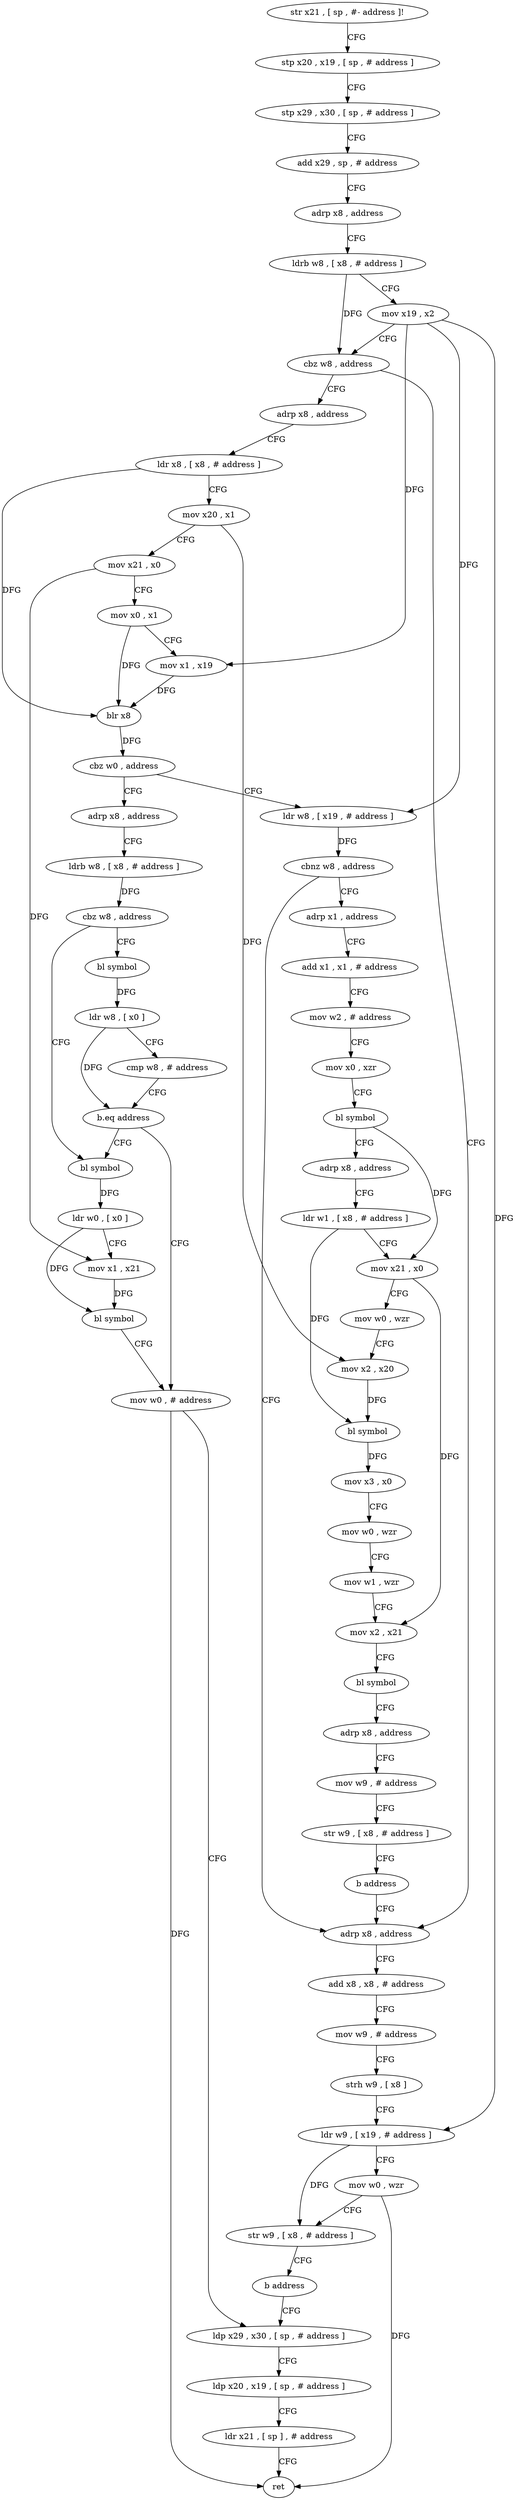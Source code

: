 digraph "func" {
"4229248" [label = "str x21 , [ sp , #- address ]!" ]
"4229252" [label = "stp x20 , x19 , [ sp , # address ]" ]
"4229256" [label = "stp x29 , x30 , [ sp , # address ]" ]
"4229260" [label = "add x29 , sp , # address" ]
"4229264" [label = "adrp x8 , address" ]
"4229268" [label = "ldrb w8 , [ x8 , # address ]" ]
"4229272" [label = "mov x19 , x2" ]
"4229276" [label = "cbz w8 , address" ]
"4229312" [label = "adrp x8 , address" ]
"4229280" [label = "adrp x8 , address" ]
"4229316" [label = "ldr x8 , [ x8 , # address ]" ]
"4229320" [label = "mov x20 , x1" ]
"4229324" [label = "mov x21 , x0" ]
"4229328" [label = "mov x0 , x1" ]
"4229332" [label = "mov x1 , x19" ]
"4229336" [label = "blr x8" ]
"4229340" [label = "cbz w0 , address" ]
"4229408" [label = "ldr w8 , [ x19 , # address ]" ]
"4229344" [label = "adrp x8 , address" ]
"4229284" [label = "add x8 , x8 , # address" ]
"4229288" [label = "mov w9 , # address" ]
"4229292" [label = "strh w9 , [ x8 ]" ]
"4229296" [label = "ldr w9 , [ x19 , # address ]" ]
"4229300" [label = "mov w0 , wzr" ]
"4229304" [label = "str w9 , [ x8 , # address ]" ]
"4229308" [label = "b address" ]
"4229392" [label = "ldp x29 , x30 , [ sp , # address ]" ]
"4229412" [label = "cbnz w8 , address" ]
"4229416" [label = "adrp x1 , address" ]
"4229348" [label = "ldrb w8 , [ x8 , # address ]" ]
"4229352" [label = "cbz w8 , address" ]
"4229372" [label = "bl symbol" ]
"4229356" [label = "bl symbol" ]
"4229396" [label = "ldp x20 , x19 , [ sp , # address ]" ]
"4229400" [label = "ldr x21 , [ sp ] , # address" ]
"4229404" [label = "ret" ]
"4229420" [label = "add x1 , x1 , # address" ]
"4229424" [label = "mov w2 , # address" ]
"4229428" [label = "mov x0 , xzr" ]
"4229432" [label = "bl symbol" ]
"4229436" [label = "adrp x8 , address" ]
"4229440" [label = "ldr w1 , [ x8 , # address ]" ]
"4229444" [label = "mov x21 , x0" ]
"4229448" [label = "mov w0 , wzr" ]
"4229452" [label = "mov x2 , x20" ]
"4229456" [label = "bl symbol" ]
"4229460" [label = "mov x3 , x0" ]
"4229464" [label = "mov w0 , wzr" ]
"4229468" [label = "mov w1 , wzr" ]
"4229472" [label = "mov x2 , x21" ]
"4229476" [label = "bl symbol" ]
"4229480" [label = "adrp x8 , address" ]
"4229484" [label = "mov w9 , # address" ]
"4229488" [label = "str w9 , [ x8 , # address ]" ]
"4229492" [label = "b address" ]
"4229376" [label = "ldr w0 , [ x0 ]" ]
"4229380" [label = "mov x1 , x21" ]
"4229384" [label = "bl symbol" ]
"4229388" [label = "mov w0 , # address" ]
"4229360" [label = "ldr w8 , [ x0 ]" ]
"4229364" [label = "cmp w8 , # address" ]
"4229368" [label = "b.eq address" ]
"4229248" -> "4229252" [ label = "CFG" ]
"4229252" -> "4229256" [ label = "CFG" ]
"4229256" -> "4229260" [ label = "CFG" ]
"4229260" -> "4229264" [ label = "CFG" ]
"4229264" -> "4229268" [ label = "CFG" ]
"4229268" -> "4229272" [ label = "CFG" ]
"4229268" -> "4229276" [ label = "DFG" ]
"4229272" -> "4229276" [ label = "CFG" ]
"4229272" -> "4229332" [ label = "DFG" ]
"4229272" -> "4229296" [ label = "DFG" ]
"4229272" -> "4229408" [ label = "DFG" ]
"4229276" -> "4229312" [ label = "CFG" ]
"4229276" -> "4229280" [ label = "CFG" ]
"4229312" -> "4229316" [ label = "CFG" ]
"4229280" -> "4229284" [ label = "CFG" ]
"4229316" -> "4229320" [ label = "CFG" ]
"4229316" -> "4229336" [ label = "DFG" ]
"4229320" -> "4229324" [ label = "CFG" ]
"4229320" -> "4229452" [ label = "DFG" ]
"4229324" -> "4229328" [ label = "CFG" ]
"4229324" -> "4229380" [ label = "DFG" ]
"4229328" -> "4229332" [ label = "CFG" ]
"4229328" -> "4229336" [ label = "DFG" ]
"4229332" -> "4229336" [ label = "DFG" ]
"4229336" -> "4229340" [ label = "DFG" ]
"4229340" -> "4229408" [ label = "CFG" ]
"4229340" -> "4229344" [ label = "CFG" ]
"4229408" -> "4229412" [ label = "DFG" ]
"4229344" -> "4229348" [ label = "CFG" ]
"4229284" -> "4229288" [ label = "CFG" ]
"4229288" -> "4229292" [ label = "CFG" ]
"4229292" -> "4229296" [ label = "CFG" ]
"4229296" -> "4229300" [ label = "CFG" ]
"4229296" -> "4229304" [ label = "DFG" ]
"4229300" -> "4229304" [ label = "CFG" ]
"4229300" -> "4229404" [ label = "DFG" ]
"4229304" -> "4229308" [ label = "CFG" ]
"4229308" -> "4229392" [ label = "CFG" ]
"4229392" -> "4229396" [ label = "CFG" ]
"4229412" -> "4229280" [ label = "CFG" ]
"4229412" -> "4229416" [ label = "CFG" ]
"4229416" -> "4229420" [ label = "CFG" ]
"4229348" -> "4229352" [ label = "DFG" ]
"4229352" -> "4229372" [ label = "CFG" ]
"4229352" -> "4229356" [ label = "CFG" ]
"4229372" -> "4229376" [ label = "DFG" ]
"4229356" -> "4229360" [ label = "DFG" ]
"4229396" -> "4229400" [ label = "CFG" ]
"4229400" -> "4229404" [ label = "CFG" ]
"4229420" -> "4229424" [ label = "CFG" ]
"4229424" -> "4229428" [ label = "CFG" ]
"4229428" -> "4229432" [ label = "CFG" ]
"4229432" -> "4229436" [ label = "CFG" ]
"4229432" -> "4229444" [ label = "DFG" ]
"4229436" -> "4229440" [ label = "CFG" ]
"4229440" -> "4229444" [ label = "CFG" ]
"4229440" -> "4229456" [ label = "DFG" ]
"4229444" -> "4229448" [ label = "CFG" ]
"4229444" -> "4229472" [ label = "DFG" ]
"4229448" -> "4229452" [ label = "CFG" ]
"4229452" -> "4229456" [ label = "DFG" ]
"4229456" -> "4229460" [ label = "DFG" ]
"4229460" -> "4229464" [ label = "CFG" ]
"4229464" -> "4229468" [ label = "CFG" ]
"4229468" -> "4229472" [ label = "CFG" ]
"4229472" -> "4229476" [ label = "CFG" ]
"4229476" -> "4229480" [ label = "CFG" ]
"4229480" -> "4229484" [ label = "CFG" ]
"4229484" -> "4229488" [ label = "CFG" ]
"4229488" -> "4229492" [ label = "CFG" ]
"4229492" -> "4229280" [ label = "CFG" ]
"4229376" -> "4229380" [ label = "CFG" ]
"4229376" -> "4229384" [ label = "DFG" ]
"4229380" -> "4229384" [ label = "DFG" ]
"4229384" -> "4229388" [ label = "CFG" ]
"4229388" -> "4229392" [ label = "CFG" ]
"4229388" -> "4229404" [ label = "DFG" ]
"4229360" -> "4229364" [ label = "CFG" ]
"4229360" -> "4229368" [ label = "DFG" ]
"4229364" -> "4229368" [ label = "CFG" ]
"4229368" -> "4229388" [ label = "CFG" ]
"4229368" -> "4229372" [ label = "CFG" ]
}
